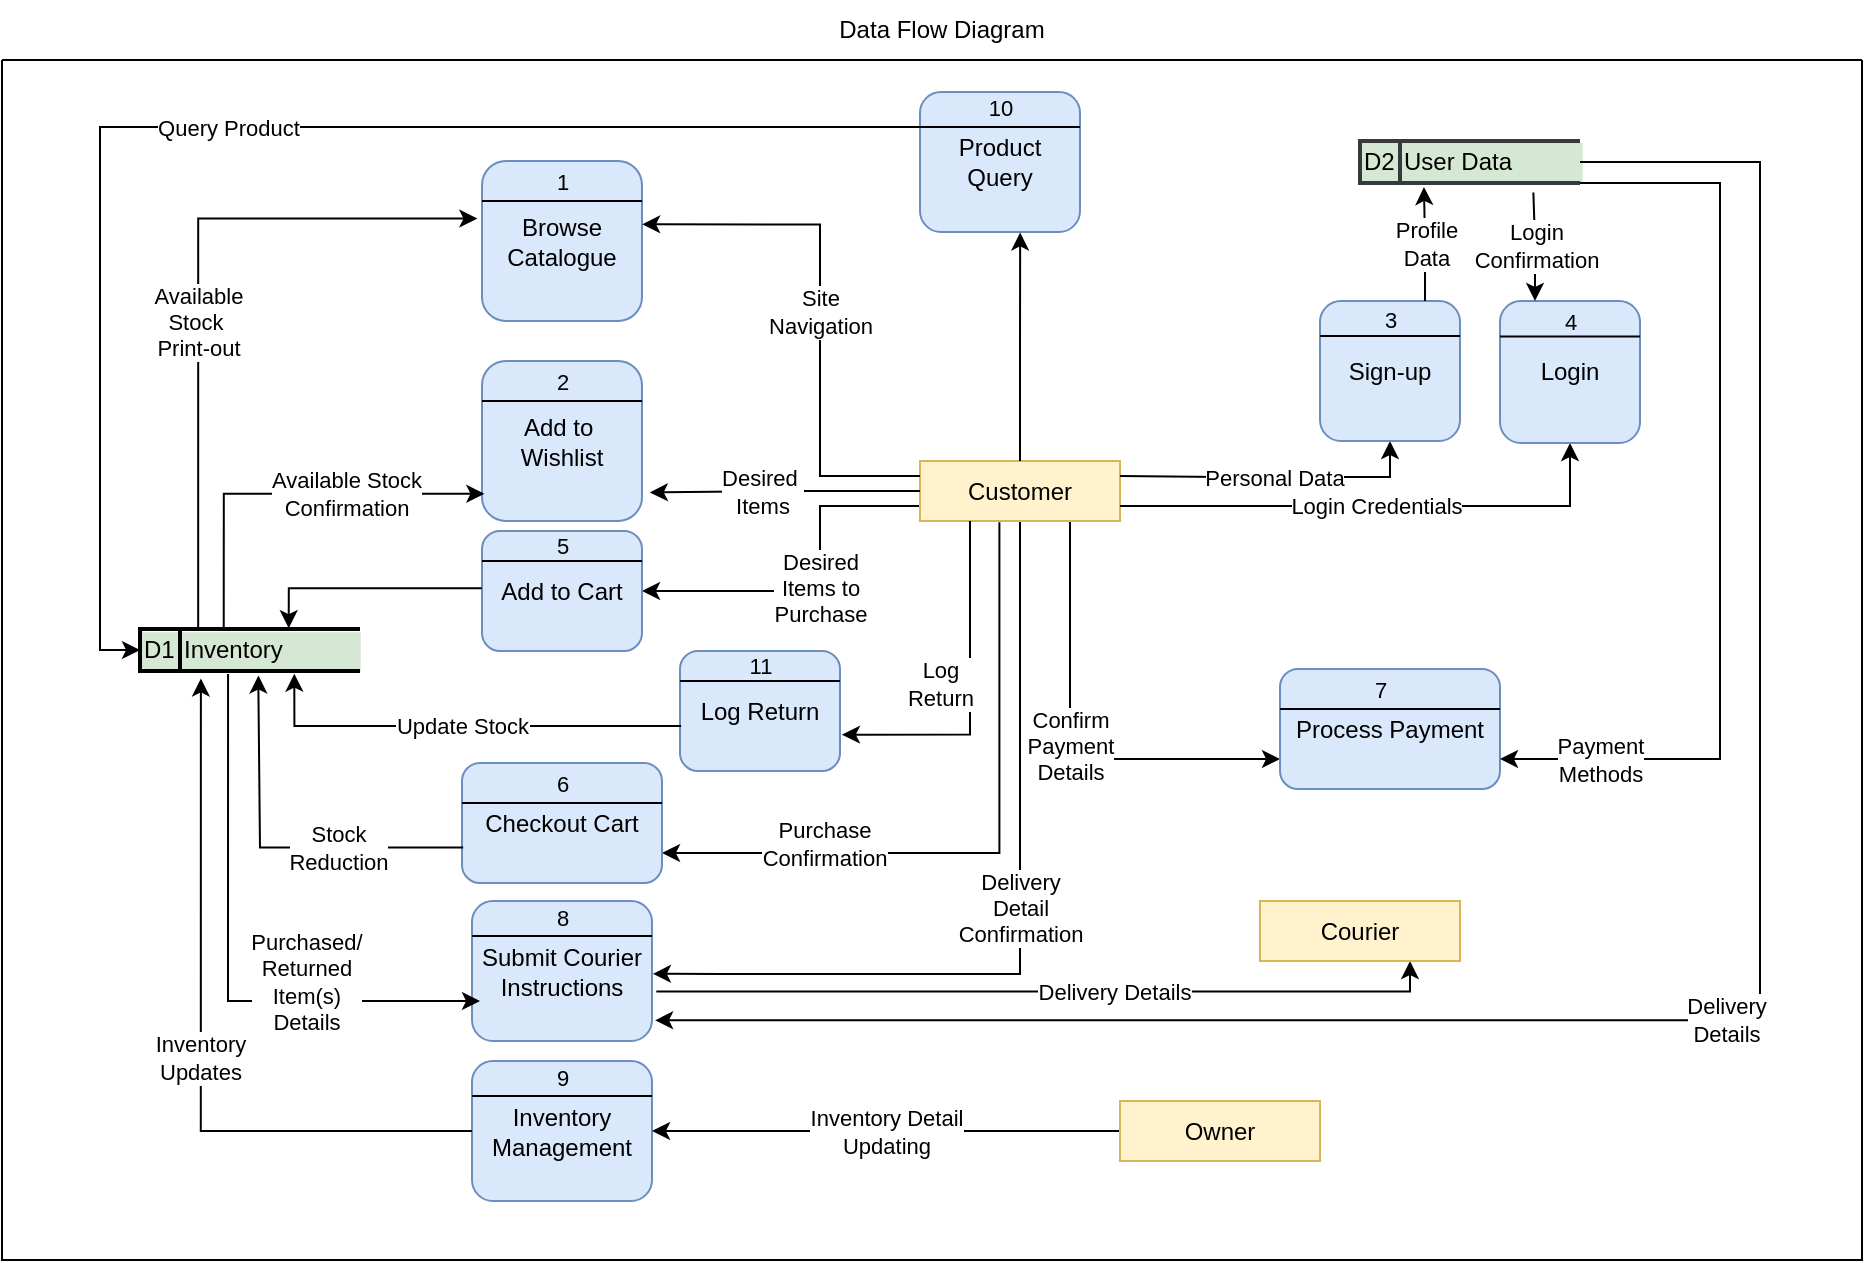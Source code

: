 <mxfile version="24.2.1" type="device">
  <diagram name="Page-1" id="5kye0BfmGoE3RPmWMngK">
    <mxGraphModel dx="780" dy="407" grid="1" gridSize="10" guides="1" tooltips="1" connect="1" arrows="1" fold="1" page="1" pageScale="1" pageWidth="1169" pageHeight="827" math="0" shadow="0">
      <root>
        <mxCell id="0" />
        <mxCell id="1" parent="0" />
        <mxCell id="9_Nisc85x8kSFl2lh7D6-2" value="" style="swimlane;startSize=0;" parent="1" vertex="1">
          <mxGeometry x="120" y="120" width="930" height="600" as="geometry">
            <mxRectangle x="120" y="120" width="50" height="40" as="alternateBounds" />
          </mxGeometry>
        </mxCell>
        <mxCell id="H-8P2ColLHqAHthHf_-5-86" value="" style="rounded=0;whiteSpace=wrap;html=1;fillColor=#d5e8d4;strokeColor=#82b366;strokeWidth=0;" vertex="1" parent="9_Nisc85x8kSFl2lh7D6-2">
          <mxGeometry x="68" y="286" width="111" height="19.5" as="geometry" />
        </mxCell>
        <mxCell id="H-8P2ColLHqAHthHf_-5-85" value="" style="rounded=0;whiteSpace=wrap;html=1;fillColor=#d5e8d4;strokeColor=#82b366;strokeWidth=0;" vertex="1" parent="9_Nisc85x8kSFl2lh7D6-2">
          <mxGeometry x="679" y="41.25" width="111" height="19.5" as="geometry" />
        </mxCell>
        <mxCell id="H-8P2ColLHqAHthHf_-5-7" value="Inventory" style="strokeWidth=2;html=1;shape=mxgraph.flowchart.annotation_1;align=left;pointerEvents=1;" vertex="1" parent="9_Nisc85x8kSFl2lh7D6-2">
          <mxGeometry x="89" y="284.5" width="90" height="21" as="geometry" />
        </mxCell>
        <mxCell id="H-8P2ColLHqAHthHf_-5-13" value="D1" style="strokeWidth=2;html=1;shape=mxgraph.flowchart.annotation_1;align=left;pointerEvents=1;" vertex="1" parent="9_Nisc85x8kSFl2lh7D6-2">
          <mxGeometry x="69" y="284.5" width="20" height="21" as="geometry" />
        </mxCell>
        <mxCell id="H-8P2ColLHqAHthHf_-5-60" value="Desired&lt;div&gt;Items to&lt;/div&gt;&lt;div&gt;Purchase&lt;/div&gt;" style="edgeStyle=orthogonalEdgeStyle;rounded=0;orthogonalLoop=1;jettySize=auto;html=1;exitX=0;exitY=0.75;exitDx=0;exitDy=0;entryX=1;entryY=0.5;entryDx=0;entryDy=0;" edge="1" parent="9_Nisc85x8kSFl2lh7D6-2" source="H-8P2ColLHqAHthHf_-5-14" target="H-8P2ColLHqAHthHf_-5-17">
          <mxGeometry relative="1" as="geometry">
            <Array as="points">
              <mxPoint x="409" y="223.5" />
              <mxPoint x="409" y="265.5" />
            </Array>
          </mxGeometry>
        </mxCell>
        <mxCell id="H-8P2ColLHqAHthHf_-5-62" value="Purchase&lt;div&gt;Confirmation&lt;/div&gt;" style="edgeStyle=orthogonalEdgeStyle;rounded=0;orthogonalLoop=1;jettySize=auto;html=1;exitX=0.397;exitY=1.022;exitDx=0;exitDy=0;entryX=1;entryY=0.75;entryDx=0;entryDy=0;exitPerimeter=0;" edge="1" parent="9_Nisc85x8kSFl2lh7D6-2" source="H-8P2ColLHqAHthHf_-5-14" target="H-8P2ColLHqAHthHf_-5-27">
          <mxGeometry x="0.517" y="-5" relative="1" as="geometry">
            <mxPoint as="offset" />
          </mxGeometry>
        </mxCell>
        <mxCell id="H-8P2ColLHqAHthHf_-5-63" value="Delivery&lt;div&gt;Detail&lt;/div&gt;&lt;div&gt;Confirmation&lt;/div&gt;" style="edgeStyle=orthogonalEdgeStyle;rounded=0;orthogonalLoop=1;jettySize=auto;html=1;exitX=0.5;exitY=1;exitDx=0;exitDy=0;entryX=1.005;entryY=0.52;entryDx=0;entryDy=0;entryPerimeter=0;" edge="1" parent="9_Nisc85x8kSFl2lh7D6-2" source="H-8P2ColLHqAHthHf_-5-14" target="H-8P2ColLHqAHthHf_-5-31">
          <mxGeometry x="-0.059" relative="1" as="geometry">
            <mxPoint x="339" y="456.5" as="targetPoint" />
            <Array as="points">
              <mxPoint x="509" y="457" />
              <mxPoint x="360" y="457" />
            </Array>
            <mxPoint as="offset" />
          </mxGeometry>
        </mxCell>
        <mxCell id="H-8P2ColLHqAHthHf_-5-68" value="Confirm&lt;div&gt;Payment&lt;/div&gt;&lt;div&gt;Details&lt;/div&gt;" style="edgeStyle=orthogonalEdgeStyle;rounded=0;orthogonalLoop=1;jettySize=auto;html=1;exitX=0.75;exitY=1;exitDx=0;exitDy=0;entryX=0;entryY=0.75;entryDx=0;entryDy=0;" edge="1" parent="9_Nisc85x8kSFl2lh7D6-2" source="H-8P2ColLHqAHthHf_-5-14" target="H-8P2ColLHqAHthHf_-5-29">
          <mxGeometry relative="1" as="geometry" />
        </mxCell>
        <mxCell id="H-8P2ColLHqAHthHf_-5-14" value="Customer" style="rounded=0;whiteSpace=wrap;html=1;fillColor=#fff2cc;strokeColor=#d6b656;" vertex="1" parent="9_Nisc85x8kSFl2lh7D6-2">
          <mxGeometry x="459" y="200.5" width="100" height="30" as="geometry" />
        </mxCell>
        <mxCell id="H-8P2ColLHqAHthHf_-5-2" value="Browse&lt;div&gt;Catalogue&lt;/div&gt;" style="rounded=1;whiteSpace=wrap;html=1;fillColor=#dae8fc;strokeColor=#6c8ebf;" vertex="1" parent="9_Nisc85x8kSFl2lh7D6-2">
          <mxGeometry x="240" y="50.5" width="80" height="80" as="geometry" />
        </mxCell>
        <mxCell id="H-8P2ColLHqAHthHf_-5-4" value="1" style="endArrow=none;html=1;rounded=0;exitX=0;exitY=0.25;exitDx=0;exitDy=0;entryX=1;entryY=0.25;entryDx=0;entryDy=0;labelBackgroundColor=none;" edge="1" parent="9_Nisc85x8kSFl2lh7D6-2" source="H-8P2ColLHqAHthHf_-5-2" target="H-8P2ColLHqAHthHf_-5-2">
          <mxGeometry y="10" width="50" height="50" relative="1" as="geometry">
            <mxPoint x="430" y="220.5" as="sourcePoint" />
            <mxPoint x="480" y="170.5" as="targetPoint" />
            <mxPoint as="offset" />
          </mxGeometry>
        </mxCell>
        <mxCell id="H-8P2ColLHqAHthHf_-5-17" value="Add to Cart" style="rounded=1;whiteSpace=wrap;html=1;fillColor=#dae8fc;strokeColor=#6c8ebf;" vertex="1" parent="9_Nisc85x8kSFl2lh7D6-2">
          <mxGeometry x="240" y="235.5" width="80" height="60" as="geometry" />
        </mxCell>
        <mxCell id="H-8P2ColLHqAHthHf_-5-18" value="5" style="endArrow=none;html=1;rounded=0;exitX=0;exitY=0.25;exitDx=0;exitDy=0;entryX=1;entryY=0.25;entryDx=0;entryDy=0;labelBackgroundColor=none;" edge="1" source="H-8P2ColLHqAHthHf_-5-17" target="H-8P2ColLHqAHthHf_-5-17" parent="9_Nisc85x8kSFl2lh7D6-2">
          <mxGeometry y="8" width="50" height="50" relative="1" as="geometry">
            <mxPoint x="120" y="35.5" as="sourcePoint" />
            <mxPoint x="170" y="-14.5" as="targetPoint" />
            <mxPoint as="offset" />
          </mxGeometry>
        </mxCell>
        <mxCell id="H-8P2ColLHqAHthHf_-5-21" value="Add to&amp;nbsp;&lt;div&gt;Wishlist&lt;/div&gt;" style="rounded=1;whiteSpace=wrap;html=1;fillColor=#dae8fc;strokeColor=#6c8ebf;" vertex="1" parent="9_Nisc85x8kSFl2lh7D6-2">
          <mxGeometry x="240" y="150.5" width="80" height="80" as="geometry" />
        </mxCell>
        <mxCell id="H-8P2ColLHqAHthHf_-5-22" value="2" style="endArrow=none;html=1;rounded=0;exitX=0;exitY=0.25;exitDx=0;exitDy=0;entryX=1;entryY=0.25;entryDx=0;entryDy=0;labelBackgroundColor=none;" edge="1" source="H-8P2ColLHqAHthHf_-5-21" target="H-8P2ColLHqAHthHf_-5-21" parent="9_Nisc85x8kSFl2lh7D6-2">
          <mxGeometry y="10" width="50" height="50" relative="1" as="geometry">
            <mxPoint x="350" y="360.5" as="sourcePoint" />
            <mxPoint x="400" y="310.5" as="targetPoint" />
            <mxPoint as="offset" />
          </mxGeometry>
        </mxCell>
        <mxCell id="H-8P2ColLHqAHthHf_-5-66" value="Personal Data" style="edgeStyle=orthogonalEdgeStyle;rounded=0;orthogonalLoop=1;jettySize=auto;html=1;exitX=0.5;exitY=1;exitDx=0;exitDy=0;entryX=1;entryY=0.25;entryDx=0;entryDy=0;startArrow=classic;startFill=1;endArrow=none;endFill=0;" edge="1" parent="9_Nisc85x8kSFl2lh7D6-2" source="H-8P2ColLHqAHthHf_-5-23" target="H-8P2ColLHqAHthHf_-5-14">
          <mxGeometry relative="1" as="geometry">
            <Array as="points">
              <mxPoint x="694" y="208.5" />
              <mxPoint x="609" y="208.5" />
            </Array>
          </mxGeometry>
        </mxCell>
        <mxCell id="H-8P2ColLHqAHthHf_-5-23" value="Sign-up" style="rounded=1;whiteSpace=wrap;html=1;fillColor=#dae8fc;strokeColor=#6c8ebf;" vertex="1" parent="9_Nisc85x8kSFl2lh7D6-2">
          <mxGeometry x="659" y="120.5" width="70" height="70" as="geometry" />
        </mxCell>
        <mxCell id="H-8P2ColLHqAHthHf_-5-24" value="3" style="endArrow=none;html=1;rounded=0;exitX=0;exitY=0.25;exitDx=0;exitDy=0;entryX=1;entryY=0.25;entryDx=0;entryDy=0;labelBackgroundColor=none;" edge="1" source="H-8P2ColLHqAHthHf_-5-23" target="H-8P2ColLHqAHthHf_-5-23" parent="9_Nisc85x8kSFl2lh7D6-2">
          <mxGeometry y="8" width="50" height="50" relative="1" as="geometry">
            <mxPoint x="539" y="340.5" as="sourcePoint" />
            <mxPoint x="589" y="290.5" as="targetPoint" />
            <mxPoint as="offset" />
          </mxGeometry>
        </mxCell>
        <mxCell id="H-8P2ColLHqAHthHf_-5-67" value="Login Credentials" style="edgeStyle=orthogonalEdgeStyle;rounded=0;orthogonalLoop=1;jettySize=auto;html=1;exitX=0.5;exitY=1;exitDx=0;exitDy=0;entryX=1;entryY=0.75;entryDx=0;entryDy=0;startArrow=classic;startFill=1;endArrow=none;endFill=0;" edge="1" parent="9_Nisc85x8kSFl2lh7D6-2" source="H-8P2ColLHqAHthHf_-5-25" target="H-8P2ColLHqAHthHf_-5-14">
          <mxGeometry relative="1" as="geometry" />
        </mxCell>
        <mxCell id="H-8P2ColLHqAHthHf_-5-25" value="Login" style="rounded=1;whiteSpace=wrap;html=1;fillColor=#dae8fc;strokeColor=#6c8ebf;" vertex="1" parent="9_Nisc85x8kSFl2lh7D6-2">
          <mxGeometry x="749" y="120.5" width="70" height="71" as="geometry" />
        </mxCell>
        <mxCell id="H-8P2ColLHqAHthHf_-5-26" value="4" style="endArrow=none;html=1;rounded=0;exitX=0;exitY=0.25;exitDx=0;exitDy=0;entryX=1;entryY=0.25;entryDx=0;entryDy=0;labelBackgroundColor=none;" edge="1" source="H-8P2ColLHqAHthHf_-5-25" target="H-8P2ColLHqAHthHf_-5-25" parent="9_Nisc85x8kSFl2lh7D6-2">
          <mxGeometry y="7" width="50" height="50" relative="1" as="geometry">
            <mxPoint x="469" y="162.5" as="sourcePoint" />
            <mxPoint x="519" y="112.5" as="targetPoint" />
            <mxPoint as="offset" />
          </mxGeometry>
        </mxCell>
        <mxCell id="H-8P2ColLHqAHthHf_-5-27" value="Checkout Cart" style="rounded=1;whiteSpace=wrap;html=1;fillColor=#dae8fc;strokeColor=#6c8ebf;" vertex="1" parent="9_Nisc85x8kSFl2lh7D6-2">
          <mxGeometry x="230" y="351.5" width="100" height="60" as="geometry" />
        </mxCell>
        <mxCell id="H-8P2ColLHqAHthHf_-5-28" value="6" style="endArrow=none;html=1;rounded=0;exitX=0;exitY=0.25;exitDx=0;exitDy=0;entryX=1;entryY=0.25;entryDx=0;entryDy=0;labelBackgroundColor=none;" edge="1" parent="9_Nisc85x8kSFl2lh7D6-2">
          <mxGeometry y="10" width="50" height="50" relative="1" as="geometry">
            <mxPoint x="230" y="371.5" as="sourcePoint" />
            <mxPoint x="330" y="371.5" as="targetPoint" />
            <mxPoint as="offset" />
          </mxGeometry>
        </mxCell>
        <mxCell id="H-8P2ColLHqAHthHf_-5-29" value="Process Payment" style="rounded=1;whiteSpace=wrap;html=1;fillColor=#dae8fc;strokeColor=#6c8ebf;" vertex="1" parent="9_Nisc85x8kSFl2lh7D6-2">
          <mxGeometry x="639" y="304.5" width="110" height="60" as="geometry" />
        </mxCell>
        <mxCell id="H-8P2ColLHqAHthHf_-5-30" value="7" style="endArrow=none;html=1;rounded=0;exitX=0;exitY=0.25;exitDx=0;exitDy=0;entryX=1;entryY=0.25;entryDx=0;entryDy=0;labelBackgroundColor=none;" edge="1" parent="9_Nisc85x8kSFl2lh7D6-2">
          <mxGeometry x="-0.091" y="10" width="50" height="50" relative="1" as="geometry">
            <mxPoint x="639" y="324.5" as="sourcePoint" />
            <mxPoint x="749" y="324.5" as="targetPoint" />
            <mxPoint as="offset" />
          </mxGeometry>
        </mxCell>
        <mxCell id="H-8P2ColLHqAHthHf_-5-71" value="Delivery Details" style="edgeStyle=orthogonalEdgeStyle;rounded=0;orthogonalLoop=1;jettySize=auto;html=1;entryX=0.75;entryY=1;entryDx=0;entryDy=0;exitX=1.024;exitY=0.647;exitDx=0;exitDy=0;exitPerimeter=0;" edge="1" parent="9_Nisc85x8kSFl2lh7D6-2" source="H-8P2ColLHqAHthHf_-5-31" target="H-8P2ColLHqAHthHf_-5-70">
          <mxGeometry x="0.167" relative="1" as="geometry">
            <mxPoint x="340" y="466" as="sourcePoint" />
            <Array as="points">
              <mxPoint x="704" y="466" />
            </Array>
            <mxPoint as="offset" />
          </mxGeometry>
        </mxCell>
        <mxCell id="H-8P2ColLHqAHthHf_-5-31" value="Submit Courier Instructions" style="rounded=1;whiteSpace=wrap;html=1;fillColor=#dae8fc;strokeColor=#6c8ebf;" vertex="1" parent="9_Nisc85x8kSFl2lh7D6-2">
          <mxGeometry x="235" y="420.5" width="90" height="70" as="geometry" />
        </mxCell>
        <mxCell id="H-8P2ColLHqAHthHf_-5-32" value="8" style="endArrow=none;html=1;rounded=0;exitX=0;exitY=0.25;exitDx=0;exitDy=0;entryX=1;entryY=0.25;entryDx=0;entryDy=0;labelBackgroundColor=none;" edge="1" source="H-8P2ColLHqAHthHf_-5-31" target="H-8P2ColLHqAHthHf_-5-31" parent="9_Nisc85x8kSFl2lh7D6-2">
          <mxGeometry y="9" width="50" height="50" relative="1" as="geometry">
            <mxPoint x="705" y="466.5" as="sourcePoint" />
            <mxPoint x="755" y="416.5" as="targetPoint" />
            <mxPoint as="offset" />
          </mxGeometry>
        </mxCell>
        <mxCell id="H-8P2ColLHqAHthHf_-5-36" value="Available&lt;div&gt;Stock&amp;nbsp;&lt;/div&gt;&lt;div&gt;Print-out&lt;/div&gt;" style="edgeStyle=orthogonalEdgeStyle;rounded=0;orthogonalLoop=1;jettySize=auto;html=1;exitX=0.101;exitY=-0.006;exitDx=0;exitDy=0;exitPerimeter=0;entryX=-0.029;entryY=0.36;entryDx=0;entryDy=0;entryPerimeter=0;" edge="1" parent="9_Nisc85x8kSFl2lh7D6-2" source="H-8P2ColLHqAHthHf_-5-7" target="H-8P2ColLHqAHthHf_-5-2">
          <mxGeometry x="-0.102" relative="1" as="geometry">
            <Array as="points">
              <mxPoint x="98" y="79.5" />
            </Array>
            <mxPoint y="1" as="offset" />
          </mxGeometry>
        </mxCell>
        <mxCell id="H-8P2ColLHqAHthHf_-5-37" value="Available Stock&lt;div&gt;Confirmation&lt;/div&gt;" style="edgeStyle=orthogonalEdgeStyle;rounded=0;orthogonalLoop=1;jettySize=auto;html=1;entryX=0.015;entryY=0.83;entryDx=0;entryDy=0;entryPerimeter=0;exitX=0.243;exitY=-0.025;exitDx=0;exitDy=0;exitPerimeter=0;" edge="1" parent="9_Nisc85x8kSFl2lh7D6-2" source="H-8P2ColLHqAHthHf_-5-7" target="H-8P2ColLHqAHthHf_-5-21">
          <mxGeometry x="0.299" relative="1" as="geometry">
            <mxPoint x="109" y="250.5" as="sourcePoint" />
            <Array as="points">
              <mxPoint x="111" y="216.5" />
            </Array>
            <mxPoint as="offset" />
          </mxGeometry>
        </mxCell>
        <mxCell id="H-8P2ColLHqAHthHf_-5-40" value="Stock&lt;div&gt;Reduction&lt;/div&gt;" style="edgeStyle=orthogonalEdgeStyle;rounded=0;orthogonalLoop=1;jettySize=auto;html=1;entryX=0.006;entryY=0.704;entryDx=0;entryDy=0;entryPerimeter=0;startArrow=classic;startFill=1;endArrow=none;endFill=0;exitX=0.436;exitY=1.107;exitDx=0;exitDy=0;exitPerimeter=0;" edge="1" parent="9_Nisc85x8kSFl2lh7D6-2" source="H-8P2ColLHqAHthHf_-5-7" target="H-8P2ColLHqAHthHf_-5-27">
          <mxGeometry x="0.33" relative="1" as="geometry">
            <mxPoint x="129" y="314.5" as="sourcePoint" />
            <Array as="points">
              <mxPoint x="128" y="315" />
              <mxPoint x="129" y="315" />
              <mxPoint x="129" y="394" />
            </Array>
            <mxPoint as="offset" />
          </mxGeometry>
        </mxCell>
        <mxCell id="H-8P2ColLHqAHthHf_-5-41" value="Purchased/&lt;div&gt;Returned&lt;br&gt;&lt;div&gt;Item(s)&lt;/div&gt;&lt;div&gt;Details&lt;/div&gt;&lt;/div&gt;" style="edgeStyle=orthogonalEdgeStyle;rounded=0;orthogonalLoop=1;jettySize=auto;html=1;exitX=0.267;exitY=1.071;exitDx=0;exitDy=0;exitPerimeter=0;" edge="1" parent="9_Nisc85x8kSFl2lh7D6-2" source="H-8P2ColLHqAHthHf_-5-7">
          <mxGeometry x="0.4" y="10" relative="1" as="geometry">
            <mxPoint x="239" y="470.5" as="targetPoint" />
            <Array as="points">
              <mxPoint x="113" y="470.5" />
              <mxPoint x="239" y="470.5" />
            </Array>
            <mxPoint as="offset" />
          </mxGeometry>
        </mxCell>
        <mxCell id="H-8P2ColLHqAHthHf_-5-69" value="Payment&lt;div&gt;Methods&lt;/div&gt;" style="edgeStyle=orthogonalEdgeStyle;rounded=0;orthogonalLoop=1;jettySize=auto;html=1;exitX=1;exitY=1;exitDx=0;exitDy=0;exitPerimeter=0;entryX=1;entryY=0.75;entryDx=0;entryDy=0;" edge="1" parent="9_Nisc85x8kSFl2lh7D6-2" source="H-8P2ColLHqAHthHf_-5-45" target="H-8P2ColLHqAHthHf_-5-29">
          <mxGeometry x="0.786" relative="1" as="geometry">
            <Array as="points">
              <mxPoint x="859" y="61.5" />
              <mxPoint x="859" y="349.5" />
            </Array>
            <mxPoint as="offset" />
          </mxGeometry>
        </mxCell>
        <mxCell id="H-8P2ColLHqAHthHf_-5-45" value="User Data" style="strokeWidth=2;html=1;shape=mxgraph.flowchart.annotation_1;align=left;pointerEvents=1;fillColor=default;strokeColor=#36393d;labelBackgroundColor=none;" vertex="1" parent="9_Nisc85x8kSFl2lh7D6-2">
          <mxGeometry x="699" y="40.5" width="90" height="21" as="geometry" />
        </mxCell>
        <mxCell id="H-8P2ColLHqAHthHf_-5-46" value="D2" style="strokeWidth=2;html=1;shape=mxgraph.flowchart.annotation_1;align=left;pointerEvents=1;fillColor=#ffcccc;strokeColor=#36393d;" vertex="1" parent="9_Nisc85x8kSFl2lh7D6-2">
          <mxGeometry x="679" y="40.5" width="20" height="21" as="geometry" />
        </mxCell>
        <mxCell id="H-8P2ColLHqAHthHf_-5-52" value="Inventory&lt;div&gt;Management&lt;/div&gt;" style="rounded=1;whiteSpace=wrap;html=1;fillColor=#dae8fc;strokeColor=#6c8ebf;" vertex="1" parent="9_Nisc85x8kSFl2lh7D6-2">
          <mxGeometry x="235" y="500.5" width="90" height="70" as="geometry" />
        </mxCell>
        <mxCell id="H-8P2ColLHqAHthHf_-5-53" value="9" style="endArrow=none;html=1;rounded=0;exitX=0;exitY=0.25;exitDx=0;exitDy=0;entryX=1;entryY=0.25;entryDx=0;entryDy=0;labelBackgroundColor=none;" edge="1" parent="9_Nisc85x8kSFl2lh7D6-2" source="H-8P2ColLHqAHthHf_-5-52" target="H-8P2ColLHqAHthHf_-5-52">
          <mxGeometry y="9" width="50" height="50" relative="1" as="geometry">
            <mxPoint x="685" y="536.5" as="sourcePoint" />
            <mxPoint x="735" y="486.5" as="targetPoint" />
            <mxPoint as="offset" />
          </mxGeometry>
        </mxCell>
        <mxCell id="H-8P2ColLHqAHthHf_-5-54" value="Profile&lt;div&gt;Data&lt;/div&gt;" style="edgeStyle=orthogonalEdgeStyle;rounded=0;orthogonalLoop=1;jettySize=auto;html=1;exitX=0.75;exitY=0;exitDx=0;exitDy=0;entryX=0.133;entryY=1.095;entryDx=0;entryDy=0;entryPerimeter=0;" edge="1" parent="9_Nisc85x8kSFl2lh7D6-2" source="H-8P2ColLHqAHthHf_-5-23" target="H-8P2ColLHqAHthHf_-5-45">
          <mxGeometry relative="1" as="geometry" />
        </mxCell>
        <mxCell id="H-8P2ColLHqAHthHf_-5-56" value="Login&lt;div&gt;Confirmation&lt;/div&gt;" style="edgeStyle=orthogonalEdgeStyle;rounded=0;orthogonalLoop=1;jettySize=auto;html=1;exitX=0.25;exitY=0;exitDx=0;exitDy=0;entryX=0.741;entryY=1.228;entryDx=0;entryDy=0;entryPerimeter=0;startArrow=classic;startFill=1;endArrow=none;endFill=0;" edge="1" parent="9_Nisc85x8kSFl2lh7D6-2" source="H-8P2ColLHqAHthHf_-5-25" target="H-8P2ColLHqAHthHf_-5-45">
          <mxGeometry relative="1" as="geometry" />
        </mxCell>
        <mxCell id="H-8P2ColLHqAHthHf_-5-58" value="Site&lt;div&gt;Navigation&lt;/div&gt;" style="edgeStyle=orthogonalEdgeStyle;rounded=0;orthogonalLoop=1;jettySize=auto;html=1;exitX=0;exitY=0.25;exitDx=0;exitDy=0;entryX=1.001;entryY=0.396;entryDx=0;entryDy=0;entryPerimeter=0;" edge="1" parent="9_Nisc85x8kSFl2lh7D6-2" source="H-8P2ColLHqAHthHf_-5-14" target="H-8P2ColLHqAHthHf_-5-2">
          <mxGeometry relative="1" as="geometry">
            <Array as="points">
              <mxPoint x="409" y="208.5" />
              <mxPoint x="409" y="82.5" />
            </Array>
          </mxGeometry>
        </mxCell>
        <mxCell id="H-8P2ColLHqAHthHf_-5-59" value="Desired&amp;nbsp;&lt;div&gt;Items&lt;/div&gt;" style="edgeStyle=orthogonalEdgeStyle;rounded=0;orthogonalLoop=1;jettySize=auto;html=1;exitX=0;exitY=0.5;exitDx=0;exitDy=0;entryX=1.049;entryY=0.822;entryDx=0;entryDy=0;entryPerimeter=0;" edge="1" parent="9_Nisc85x8kSFl2lh7D6-2" source="H-8P2ColLHqAHthHf_-5-14" target="H-8P2ColLHqAHthHf_-5-21">
          <mxGeometry x="0.174" relative="1" as="geometry">
            <mxPoint x="349" y="215.5" as="targetPoint" />
            <mxPoint as="offset" />
          </mxGeometry>
        </mxCell>
        <mxCell id="H-8P2ColLHqAHthHf_-5-64" value="Inventory&lt;div&gt;Updates&lt;/div&gt;" style="edgeStyle=orthogonalEdgeStyle;rounded=0;orthogonalLoop=1;jettySize=auto;html=1;exitX=0;exitY=0.5;exitDx=0;exitDy=0;entryX=0.116;entryY=1.177;entryDx=0;entryDy=0;entryPerimeter=0;startArrow=none;startFill=0;endArrow=classic;endFill=1;" edge="1" parent="9_Nisc85x8kSFl2lh7D6-2" source="H-8P2ColLHqAHthHf_-5-52" target="H-8P2ColLHqAHthHf_-5-7">
          <mxGeometry x="-0.048" relative="1" as="geometry">
            <mxPoint as="offset" />
          </mxGeometry>
        </mxCell>
        <mxCell id="H-8P2ColLHqAHthHf_-5-65" value="Delivery&lt;div&gt;Details&lt;/div&gt;" style="edgeStyle=orthogonalEdgeStyle;rounded=0;orthogonalLoop=1;jettySize=auto;html=1;exitX=1;exitY=0.5;exitDx=0;exitDy=0;exitPerimeter=0;entryX=1.017;entryY=0.852;entryDx=0;entryDy=0;entryPerimeter=0;" edge="1" parent="9_Nisc85x8kSFl2lh7D6-2" source="H-8P2ColLHqAHthHf_-5-45" target="H-8P2ColLHqAHthHf_-5-31">
          <mxGeometry relative="1" as="geometry">
            <mxPoint x="359" y="480.5" as="targetPoint" />
            <Array as="points">
              <mxPoint x="879" y="51.5" />
              <mxPoint x="879" y="480.5" />
            </Array>
          </mxGeometry>
        </mxCell>
        <mxCell id="H-8P2ColLHqAHthHf_-5-70" value="Courier" style="rounded=0;whiteSpace=wrap;html=1;fillColor=#fff2cc;strokeColor=#d6b656;" vertex="1" parent="9_Nisc85x8kSFl2lh7D6-2">
          <mxGeometry x="629" y="420.5" width="100" height="30" as="geometry" />
        </mxCell>
        <mxCell id="H-8P2ColLHqAHthHf_-5-73" value="Inventory Detail&lt;div&gt;Updating&lt;/div&gt;" style="edgeStyle=orthogonalEdgeStyle;rounded=0;orthogonalLoop=1;jettySize=auto;html=1;exitX=0;exitY=0.5;exitDx=0;exitDy=0;entryX=1;entryY=0.5;entryDx=0;entryDy=0;" edge="1" parent="9_Nisc85x8kSFl2lh7D6-2" source="H-8P2ColLHqAHthHf_-5-72" target="H-8P2ColLHqAHthHf_-5-52">
          <mxGeometry relative="1" as="geometry" />
        </mxCell>
        <mxCell id="H-8P2ColLHqAHthHf_-5-72" value="Owner" style="rounded=0;whiteSpace=wrap;html=1;fillColor=#fff2cc;strokeColor=#d6b656;" vertex="1" parent="9_Nisc85x8kSFl2lh7D6-2">
          <mxGeometry x="559" y="520.5" width="100" height="30" as="geometry" />
        </mxCell>
        <mxCell id="H-8P2ColLHqAHthHf_-5-74" value="Product&lt;div&gt;Query&lt;/div&gt;" style="rounded=1;whiteSpace=wrap;html=1;fillColor=#dae8fc;strokeColor=#6c8ebf;" vertex="1" parent="9_Nisc85x8kSFl2lh7D6-2">
          <mxGeometry x="459" y="16" width="80" height="70" as="geometry" />
        </mxCell>
        <mxCell id="H-8P2ColLHqAHthHf_-5-75" value="10" style="endArrow=none;html=1;rounded=0;exitX=0;exitY=0.25;exitDx=0;exitDy=0;entryX=1;entryY=0.25;entryDx=0;entryDy=0;labelBackgroundColor=none;" edge="1" parent="9_Nisc85x8kSFl2lh7D6-2" source="H-8P2ColLHqAHthHf_-5-74" target="H-8P2ColLHqAHthHf_-5-74">
          <mxGeometry y="10" width="50" height="50" relative="1" as="geometry">
            <mxPoint x="649" y="186" as="sourcePoint" />
            <mxPoint x="699" y="136" as="targetPoint" />
            <mxPoint as="offset" />
          </mxGeometry>
        </mxCell>
        <mxCell id="H-8P2ColLHqAHthHf_-5-76" style="edgeStyle=orthogonalEdgeStyle;rounded=0;orthogonalLoop=1;jettySize=auto;html=1;exitX=0.5;exitY=0;exitDx=0;exitDy=0;entryX=0.626;entryY=1.003;entryDx=0;entryDy=0;entryPerimeter=0;" edge="1" parent="9_Nisc85x8kSFl2lh7D6-2" source="H-8P2ColLHqAHthHf_-5-14" target="H-8P2ColLHqAHthHf_-5-74">
          <mxGeometry relative="1" as="geometry" />
        </mxCell>
        <mxCell id="H-8P2ColLHqAHthHf_-5-78" value="Query Product" style="edgeStyle=orthogonalEdgeStyle;rounded=0;orthogonalLoop=1;jettySize=auto;html=1;exitX=0;exitY=0.25;exitDx=0;exitDy=0;entryX=0;entryY=0.5;entryDx=0;entryDy=0;entryPerimeter=0;" edge="1" parent="9_Nisc85x8kSFl2lh7D6-2" source="H-8P2ColLHqAHthHf_-5-74" target="H-8P2ColLHqAHthHf_-5-13">
          <mxGeometry relative="1" as="geometry" />
        </mxCell>
        <mxCell id="H-8P2ColLHqAHthHf_-5-81" value="Log Return" style="rounded=1;whiteSpace=wrap;html=1;fillColor=#dae8fc;strokeColor=#6c8ebf;" vertex="1" parent="9_Nisc85x8kSFl2lh7D6-2">
          <mxGeometry x="339" y="295.5" width="80" height="60" as="geometry" />
        </mxCell>
        <mxCell id="H-8P2ColLHqAHthHf_-5-82" value="11" style="endArrow=none;html=1;rounded=0;exitX=0;exitY=0.25;exitDx=0;exitDy=0;entryX=1;entryY=0.25;entryDx=0;entryDy=0;labelBackgroundColor=none;" edge="1" parent="9_Nisc85x8kSFl2lh7D6-2" source="H-8P2ColLHqAHthHf_-5-81" target="H-8P2ColLHqAHthHf_-5-81">
          <mxGeometry y="8" width="50" height="50" relative="1" as="geometry">
            <mxPoint x="219" y="95.5" as="sourcePoint" />
            <mxPoint x="269" y="45.5" as="targetPoint" />
            <mxPoint as="offset" />
          </mxGeometry>
        </mxCell>
        <mxCell id="H-8P2ColLHqAHthHf_-5-83" value="Log&lt;div&gt;Return&lt;/div&gt;" style="edgeStyle=orthogonalEdgeStyle;rounded=0;orthogonalLoop=1;jettySize=auto;html=1;exitX=0.25;exitY=1;exitDx=0;exitDy=0;entryX=1.012;entryY=0.697;entryDx=0;entryDy=0;entryPerimeter=0;" edge="1" parent="9_Nisc85x8kSFl2lh7D6-2" source="H-8P2ColLHqAHthHf_-5-14" target="H-8P2ColLHqAHthHf_-5-81">
          <mxGeometry x="-0.052" y="-15" relative="1" as="geometry">
            <mxPoint as="offset" />
          </mxGeometry>
        </mxCell>
        <mxCell id="H-8P2ColLHqAHthHf_-5-84" value="Update Stock" style="edgeStyle=orthogonalEdgeStyle;rounded=0;orthogonalLoop=1;jettySize=auto;html=1;exitX=0.635;exitY=1.063;exitDx=0;exitDy=0;exitPerimeter=0;entryX=0.007;entryY=0.625;entryDx=0;entryDy=0;entryPerimeter=0;startArrow=classic;startFill=1;endArrow=none;endFill=0;" edge="1" parent="9_Nisc85x8kSFl2lh7D6-2" source="H-8P2ColLHqAHthHf_-5-7" target="H-8P2ColLHqAHthHf_-5-81">
          <mxGeometry relative="1" as="geometry">
            <Array as="points">
              <mxPoint x="146" y="333.5" />
            </Array>
          </mxGeometry>
        </mxCell>
        <mxCell id="H-8P2ColLHqAHthHf_-5-87" style="edgeStyle=orthogonalEdgeStyle;rounded=0;orthogonalLoop=1;jettySize=auto;html=1;entryX=0.604;entryY=-0.018;entryDx=0;entryDy=0;entryPerimeter=0;exitX=-0.001;exitY=0.477;exitDx=0;exitDy=0;exitPerimeter=0;" edge="1" parent="9_Nisc85x8kSFl2lh7D6-2" source="H-8P2ColLHqAHthHf_-5-17" target="H-8P2ColLHqAHthHf_-5-7">
          <mxGeometry relative="1" as="geometry" />
        </mxCell>
        <mxCell id="9_Nisc85x8kSFl2lh7D6-28" value="Data Flow Diagram" style="text;html=1;align=center;verticalAlign=middle;whiteSpace=wrap;rounded=0;" parent="1" vertex="1">
          <mxGeometry x="520" y="90" width="140" height="30" as="geometry" />
        </mxCell>
      </root>
    </mxGraphModel>
  </diagram>
</mxfile>
